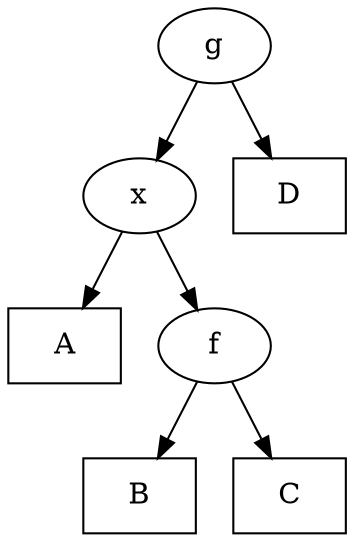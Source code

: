 digraph tree {
    g->x
    x->A
    x->f
    f->B
    g->D
    f->C
    A[shape=box]
    B[shape=box]
    C[shape=box]
    D[shape=box]
}
